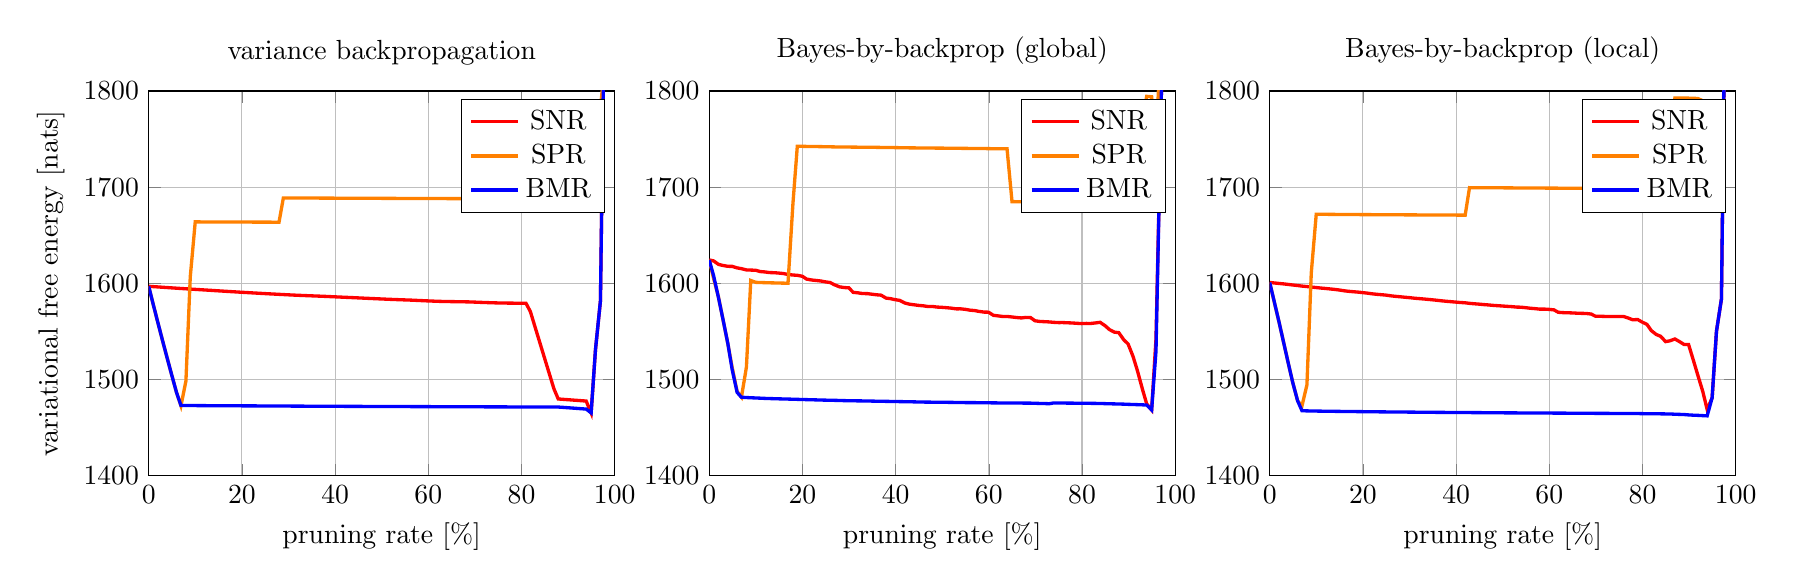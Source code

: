 % Recommended preamble:
\begin{tikzpicture}
\begin{groupplot}[group style={group size={3 by 1}, horizontal sep={1.2cm}}, width={7.5cm}]
    \nextgroupplot[xlabel={pruning rate [\%]}, ylabel={variational free energy [nats]}, title={variance backpropagation}, ymin={1400}, ymax={1800}, xmin={0}, xmax={100}, y tick label style={/pgf/number format/1000 sep={}}, grid={major}]
    \addplot[very thick, color={red}]
        table[row sep={\\}]
        {
            x  y  \\
            0.0  1596.941  \\
            0.932  1596.631  \\
            1.997  1596.278  \\
            2.929  1595.97  \\
            3.995  1595.619  \\
            4.927  1595.313  \\
            5.992  1594.965  \\
            6.924  1594.674  \\
            7.989  1594.349  \\
            8.921  1594.067  \\
            9.987  1593.744  \\
            10.919  1593.464  \\
            11.984  1593.144  \\
            12.916  1592.86  \\
            13.981  1592.529  \\
            14.913  1592.243  \\
            15.979  1591.917  \\
            16.911  1591.635  \\
            17.976  1591.316  \\
            18.908  1591.04  \\
            19.973  1590.738  \\
            20.905  1590.476  \\
            21.971  1590.178  \\
            22.903  1589.92  \\
            23.968  1589.625  \\
            24.9  1589.37  \\
            25.965  1589.093  \\
            26.897  1588.855  \\
            27.963  1588.585  \\
            28.895  1588.35  \\
            29.96  1588.084  \\
            30.892  1587.853  \\
            31.957  1587.619  \\
            32.889  1587.432  \\
            33.955  1587.221  \\
            34.887  1587.039  \\
            35.952  1586.835  \\
            36.884  1586.659  \\
            37.949  1586.444  \\
            38.881  1586.234  \\
            39.947  1585.997  \\
            40.879  1585.792  \\
            41.944  1585.559  \\
            42.876  1585.358  \\
            43.941  1585.128  \\
            44.874  1584.911  \\
            45.939  1584.667  \\
            46.871  1584.456  \\
            47.936  1584.218  \\
            48.868  1584.013  \\
            49.933  1583.782  \\
            50.999  1583.554  \\
            51.931  1583.363  \\
            52.996  1583.156  \\
            53.928  1582.985  \\
            54.993  1582.8  \\
            55.925  1582.648  \\
            56.991  1582.421  \\
            57.923  1582.201  \\
            58.988  1581.961  \\
            59.92  1581.762  \\
            60.985  1581.546  \\
            61.917  1581.369  \\
            62.983  1581.21  \\
            63.915  1581.124  \\
            64.98  1581.029  \\
            65.912  1580.951  \\
            66.977  1580.865  \\
            67.909  1580.794  \\
            68.975  1580.698  \\
            69.907  1580.507  \\
            70.972  1580.301  \\
            71.904  1580.132  \\
            72.969  1579.95  \\
            73.901  1579.8  \\
            74.967  1579.643  \\
            75.899  1579.562  \\
            76.964  1579.488  \\
            77.896  1579.433  \\
            78.961  1579.379  \\
            79.893  1579.341  \\
            80.959  1579.308  \\
            81.891  1570.821  \\
            82.956  1553.877  \\
            83.888  1539.063  \\
            84.953  1522.147  \\
            85.885  1507.357  \\
            86.951  1490.467  \\
            87.883  1479.823  \\
            88.948  1479.438  \\
            89.88  1479.101  \\
            90.945  1478.717  \\
            91.877  1478.38  \\
            92.943  1477.995  \\
            93.875  1477.659  \\
            94.94  1465.382  \\
            95.872  1531.049  \\
            96.937  1581.867  \\
            97.87  1919.055  \\
            98.935  3454.058  \\
        }
        ;
    \addlegendentry {SNR}
    \addplot[very thick, color={orange}]
        table[row sep={\\}]
        {
            x  y  \\
            0.0  1596.941  \\
            0.932  1578.924  \\
            1.997  1558.69  \\
            2.929  1541.299  \\
            3.995  1521.782  \\
            4.927  1505.017  \\
            5.992  1486.216  \\
            6.924  1472.823  \\
            7.989  1498.569  \\
            8.921  1606.788  \\
            9.987  1663.89  \\
            10.919  1663.874  \\
            11.984  1663.857  \\
            12.916  1663.841  \\
            13.981  1663.823  \\
            14.913  1663.808  \\
            15.979  1663.79  \\
            16.911  1663.774  \\
            17.976  1663.757  \\
            18.908  1663.741  \\
            19.973  1663.723  \\
            20.905  1663.708  \\
            21.971  1663.69  \\
            22.903  1663.673  \\
            23.968  1663.654  \\
            24.9  1663.637  \\
            25.965  1663.618  \\
            26.897  1663.601  \\
            27.963  1663.582  \\
            28.895  1688.772  \\
            29.96  1688.755  \\
            30.892  1688.739  \\
            31.957  1688.722  \\
            32.889  1688.706  \\
            33.955  1688.689  \\
            34.887  1688.671  \\
            35.952  1688.646  \\
            36.884  1688.625  \\
            37.949  1688.601  \\
            38.881  1688.579  \\
            39.947  1688.555  \\
            40.879  1688.535  \\
            41.944  1688.518  \\
            42.876  1688.504  \\
            43.941  1688.488  \\
            44.874  1688.473  \\
            45.939  1688.457  \\
            46.871  1688.443  \\
            47.936  1688.419  \\
            48.868  1688.397  \\
            49.933  1688.372  \\
            50.999  1688.347  \\
            51.931  1688.326  \\
            52.996  1688.301  \\
            53.928  1688.281  \\
            54.993  1688.26  \\
            55.925  1688.242  \\
            56.991  1688.22  \\
            57.923  1688.202  \\
            58.988  1688.181  \\
            59.92  1688.165  \\
            60.985  1688.151  \\
            61.917  1688.139  \\
            62.983  1688.125  \\
            63.915  1688.113  \\
            64.98  1688.099  \\
            65.912  1688.087  \\
            66.977  1688.072  \\
            67.909  1688.059  \\
            68.975  1688.044  \\
            69.907  1688.031  \\
            70.972  1688.016  \\
            71.904  1688.003  \\
            72.969  1687.976  \\
            73.901  1687.951  \\
            74.967  1687.923  \\
            75.899  1687.898  \\
            76.964  1687.87  \\
            77.896  1687.845  \\
            78.961  1687.818  \\
            79.893  1687.795  \\
            80.959  1687.768  \\
            81.891  1687.745  \\
            82.956  1687.719  \\
            83.888  1687.695  \\
            84.953  1687.664  \\
            85.885  1687.63  \\
            86.951  1687.591  \\
            87.883  1687.556  \\
            88.948  1687.517  \\
            89.88  1687.483  \\
            90.945  1777.377  \\
            91.877  1784.131  \\
            92.943  1783.746  \\
            93.875  1783.41  \\
            94.94  1783.025  \\
            95.872  1782.688  \\
            96.937  1782.304  \\
            97.87  1826.901  \\
            98.935  3995.399  \\
        }
        ;
    \addlegendentry {SPR}
    \addplot[very thick, color={blue}]
        table[row sep={\\}]
        {
            x  y  \\
            0.0  1596.941  \\
            0.932  1578.924  \\
            1.997  1558.69  \\
            2.929  1541.299  \\
            3.995  1521.782  \\
            4.927  1505.017  \\
            5.992  1486.216  \\
            6.924  1473.07  \\
            7.989  1473.031  \\
            8.921  1472.996  \\
            9.987  1472.957  \\
            10.919  1472.923  \\
            11.984  1472.884  \\
            12.916  1472.849  \\
            13.981  1472.825  \\
            14.913  1472.803  \\
            15.979  1472.778  \\
            16.911  1472.756  \\
            17.976  1472.731  \\
            18.908  1472.71  \\
            19.973  1472.685  \\
            20.905  1472.664  \\
            21.971  1472.64  \\
            22.903  1472.618  \\
            23.968  1472.594  \\
            24.9  1472.573  \\
            25.965  1472.546  \\
            26.897  1472.522  \\
            27.963  1472.493  \\
            28.895  1472.469  \\
            29.96  1472.44  \\
            30.892  1472.416  \\
            31.957  1472.388  \\
            32.889  1472.364  \\
            33.955  1472.338  \\
            34.887  1472.315  \\
            35.952  1472.288  \\
            36.884  1472.265  \\
            37.949  1472.238  \\
            38.881  1472.221  \\
            39.947  1472.202  \\
            40.879  1472.186  \\
            41.944  1472.166  \\
            42.876  1472.15  \\
            43.941  1472.13  \\
            44.874  1472.112  \\
            45.939  1472.091  \\
            46.871  1472.072  \\
            47.936  1472.051  \\
            48.868  1472.033  \\
            49.933  1472.012  \\
            50.999  1471.992  \\
            51.931  1471.977  \\
            52.996  1471.959  \\
            53.928  1471.943  \\
            54.993  1471.926  \\
            55.925  1471.91  \\
            56.991  1471.892  \\
            57.923  1471.877  \\
            58.988  1471.859  \\
            59.92  1471.843  \\
            60.985  1471.826  \\
            61.917  1471.81  \\
            62.983  1471.792  \\
            63.915  1471.777  \\
            64.98  1471.759  \\
            65.912  1471.744  \\
            66.977  1471.726  \\
            67.909  1471.711  \\
            68.975  1471.693  \\
            69.907  1471.679  \\
            70.972  1471.662  \\
            71.904  1471.648  \\
            72.969  1471.632  \\
            73.901  1471.617  \\
            74.967  1471.601  \\
            75.899  1471.587  \\
            76.964  1471.572  \\
            77.896  1471.559  \\
            78.961  1471.544  \\
            79.893  1471.531  \\
            80.959  1471.516  \\
            81.891  1471.503  \\
            82.956  1471.489  \\
            83.888  1471.477  \\
            84.953  1471.463  \\
            85.885  1471.451  \\
            86.951  1471.437  \\
            87.883  1471.425  \\
            88.948  1471.087  \\
            89.88  1470.75  \\
            90.945  1470.366  \\
            91.877  1470.029  \\
            92.943  1469.644  \\
            93.875  1469.308  \\
            94.94  1465.382  \\
            95.872  1531.049  \\
            96.937  1581.867  \\
            97.87  1919.055  \\
            98.935  3454.058  \\
        }
        ;
    \addlegendentry {BMR}
    \nextgroupplot[xlabel={pruning rate [\%]}, title={Bayes-by-backprop (global)}, ymin={1400}, ymax={1800}, xmin={0}, xmax={100}, y tick label style={/pgf/number format/1000 sep={}}, grid={major}]
    \addplot[very thick, color={red}]
        table[row sep={\\}]
        {
            x  y  \\
            0.0  1624.32  \\
            0.932  1623.384  \\
            1.997  1619.724  \\
            2.929  1618.632  \\
            3.995  1617.706  \\
            4.927  1617.649  \\
            5.992  1616.074  \\
            6.924  1615.264  \\
            7.989  1613.956  \\
            8.921  1613.799  \\
            9.987  1613.61  \\
            10.919  1612.277  \\
            11.984  1611.847  \\
            12.916  1611.223  \\
            13.981  1611.065  \\
            14.913  1610.703  \\
            15.979  1610.16  \\
            16.911  1609.229  \\
            17.976  1608.66  \\
            18.908  1608.367  \\
            19.973  1607.381  \\
            20.905  1604.437  \\
            21.971  1603.49  \\
            22.903  1603.008  \\
            23.968  1602.452  \\
            24.9  1601.584  \\
            25.965  1600.82  \\
            26.897  1598.479  \\
            27.963  1596.393  \\
            28.895  1595.686  \\
            29.96  1595.324  \\
            30.892  1590.676  \\
            31.957  1590.129  \\
            32.889  1589.414  \\
            33.955  1589.322  \\
            34.887  1588.726  \\
            35.952  1588.111  \\
            36.884  1587.721  \\
            37.949  1584.683  \\
            38.881  1584.109  \\
            39.947  1582.992  \\
            40.879  1582.316  \\
            41.944  1579.64  \\
            42.876  1578.438  \\
            43.941  1577.731  \\
            44.874  1577.128  \\
            45.939  1576.652  \\
            46.871  1575.964  \\
            47.936  1575.97  \\
            48.868  1575.365  \\
            49.933  1575.068  \\
            50.999  1574.668  \\
            51.931  1574.239  \\
            52.996  1573.505  \\
            53.928  1573.517  \\
            54.993  1572.978  \\
            55.925  1572.147  \\
            56.991  1571.689  \\
            57.923  1570.828  \\
            58.988  1570.132  \\
            59.92  1570.043  \\
            60.985  1566.777  \\
            61.917  1566.229  \\
            62.983  1565.568  \\
            63.915  1565.627  \\
            64.98  1565.05  \\
            65.912  1564.511  \\
            66.977  1564.049  \\
            67.909  1564.603  \\
            68.975  1564.371  \\
            69.907  1561.108  \\
            70.972  1560.397  \\
            71.904  1560.181  \\
            72.969  1559.907  \\
            73.901  1559.486  \\
            74.967  1559.209  \\
            75.899  1559.237  \\
            76.964  1559.012  \\
            77.896  1558.815  \\
            78.961  1558.45  \\
            79.893  1558.171  \\
            80.959  1558.371  \\
            81.891  1558.334  \\
            82.956  1558.903  \\
            83.888  1559.503  \\
            84.953  1555.984  \\
            85.885  1551.954  \\
            86.951  1549.258  \\
            87.883  1548.775  \\
            88.948  1541.443  \\
            89.88  1537.057  \\
            90.945  1524.137  \\
            91.877  1509.44  \\
            92.943  1490.407  \\
            93.875  1474.745  \\
            94.94  1468.419  \\
            95.872  1542.025  \\
            96.937  1775.178  \\
            97.87  2002.587  \\
            98.935  3456.079  \\
        }
        ;
    \addlegendentry {SNR}
    \addplot[very thick, color={orange}]
        table[row sep={\\}]
        {
            x  y  \\
            0.0  1624.32  \\
            0.932  1605.257  \\
            1.997  1585.727  \\
            2.929  1563.142  \\
            3.995  1537.49  \\
            4.927  1512.739  \\
            5.992  1487.674  \\
            6.924  1481.756  \\
            7.989  1513.062  \\
            8.921  1602.983  \\
            9.987  1601.051  \\
            10.919  1600.881  \\
            11.984  1600.728  \\
            12.916  1600.573  \\
            13.981  1600.46  \\
            14.913  1600.335  \\
            15.979  1600.219  \\
            16.911  1600.131  \\
            17.976  1683.347  \\
            18.908  1742.542  \\
            19.973  1742.429  \\
            20.905  1742.338  \\
            21.971  1742.267  \\
            22.903  1742.225  \\
            23.968  1742.103  \\
            24.9  1742.063  \\
            25.965  1741.935  \\
            26.897  1741.831  \\
            27.963  1741.771  \\
            28.895  1741.688  \\
            29.96  1741.663  \\
            30.892  1741.624  \\
            31.957  1741.557  \\
            32.889  1741.5  \\
            33.955  1741.449  \\
            34.887  1741.407  \\
            35.952  1741.381  \\
            36.884  1741.279  \\
            37.949  1741.24  \\
            38.881  1741.196  \\
            39.947  1741.108  \\
            40.879  1741.028  \\
            41.944  1740.957  \\
            42.876  1740.863  \\
            43.941  1740.81  \\
            44.874  1740.756  \\
            45.939  1740.717  \\
            46.871  1740.702  \\
            47.936  1740.631  \\
            48.868  1740.579  \\
            49.933  1740.55  \\
            50.999  1740.504  \\
            51.931  1740.467  \\
            52.996  1740.389  \\
            53.928  1740.354  \\
            54.993  1740.298  \\
            55.925  1740.248  \\
            56.991  1740.219  \\
            57.923  1740.154  \\
            58.988  1740.12  \\
            59.92  1740.053  \\
            60.985  1739.95  \\
            61.917  1739.929  \\
            62.983  1739.881  \\
            63.915  1739.804  \\
            64.98  1684.956  \\
            65.912  1684.896  \\
            66.977  1684.828  \\
            67.909  1684.792  \\
            68.975  1684.711  \\
            69.907  1684.627  \\
            70.972  1684.575  \\
            71.904  1684.531  \\
            72.969  1684.462  \\
            73.901  1684.417  \\
            74.967  1684.296  \\
            75.899  1684.206  \\
            76.964  1684.104  \\
            77.896  1684.023  \\
            78.961  1683.923  \\
            79.893  1683.832  \\
            80.959  1683.754  \\
            81.891  1786.419  \\
            82.956  1786.314  \\
            83.888  1786.19  \\
            84.953  1786.019  \\
            85.885  1785.819  \\
            86.951  1785.719  \\
            87.883  1785.504  \\
            88.948  1785.396  \\
            89.88  1785.234  \\
            90.945  1784.945  \\
            91.877  1784.784  \\
            92.943  1769.868  \\
            93.875  1794.381  \\
            94.94  1793.932  \\
            95.872  1744.182  \\
            96.937  1857.279  \\
            97.87  1820.483  \\
            98.935  3591.12  \\
        }
        ;
    \addlegendentry {SPR}
    \addplot[very thick, color={blue}]
        table[row sep={\\}]
        {
            x  y  \\
            0.0  1624.32  \\
            0.932  1608.253  \\
            1.997  1585.016  \\
            2.929  1563.259  \\
            3.995  1537.49  \\
            4.927  1510.373  \\
            5.992  1486.681  \\
            6.924  1481.621  \\
            7.989  1481.313  \\
            8.921  1481.091  \\
            9.987  1480.865  \\
            10.919  1480.671  \\
            11.984  1480.416  \\
            12.916  1480.261  \\
            13.981  1480.108  \\
            14.913  1479.967  \\
            15.979  1479.827  \\
            16.911  1479.713  \\
            17.976  1479.559  \\
            18.908  1479.426  \\
            19.973  1479.258  \\
            20.905  1479.14  \\
            21.971  1478.994  \\
            22.903  1478.879  \\
            23.968  1478.713  \\
            24.9  1478.608  \\
            25.965  1478.492  \\
            26.897  1478.401  \\
            27.963  1478.269  \\
            28.895  1478.111  \\
            29.96  1477.999  \\
            30.892  1477.925  \\
            31.957  1477.86  \\
            32.889  1477.803  \\
            33.955  1477.717  \\
            34.887  1477.612  \\
            35.952  1477.501  \\
            36.884  1477.43  \\
            37.949  1477.347  \\
            38.881  1477.266  \\
            39.947  1477.142  \\
            40.879  1477.094  \\
            41.944  1476.992  \\
            42.876  1476.937  \\
            43.941  1476.819  \\
            44.874  1476.711  \\
            45.939  1476.598  \\
            46.871  1476.546  \\
            47.936  1476.491  \\
            48.868  1476.441  \\
            49.933  1476.396  \\
            50.999  1476.336  \\
            51.931  1476.289  \\
            52.996  1476.201  \\
            53.928  1476.099  \\
            54.993  1476.06  \\
            55.925  1476.038  \\
            56.991  1476.002  \\
            57.923  1475.955  \\
            58.988  1475.932  \\
            59.92  1475.826  \\
            60.985  1475.783  \\
            61.917  1475.723  \\
            62.983  1475.706  \\
            63.915  1475.672  \\
            64.98  1475.634  \\
            65.912  1475.599  \\
            66.977  1475.556  \\
            67.909  1475.517  \\
            68.975  1475.484  \\
            69.907  1475.337  \\
            70.972  1475.173  \\
            71.904  1475.077  \\
            72.969  1474.888  \\
            73.901  1475.69  \\
            74.967  1475.627  \\
            75.899  1475.586  \\
            76.964  1475.52  \\
            77.896  1475.48  \\
            78.961  1475.447  \\
            79.893  1475.42  \\
            80.959  1475.321  \\
            81.891  1475.286  \\
            82.956  1475.214  \\
            83.888  1475.174  \\
            84.953  1474.969  \\
            85.885  1474.829  \\
            86.951  1474.711  \\
            87.883  1474.585  \\
            88.948  1474.444  \\
            89.88  1474.244  \\
            90.945  1474.095  \\
            91.877  1473.92  \\
            92.943  1473.725  \\
            93.875  1473.512  \\
            94.94  1468.419  \\
            95.872  1529.34  \\
            96.937  1775.178  \\
            97.87  2002.587  \\
            98.935  3456.079  \\
        }
        ;
    \addlegendentry {BMR}
    \nextgroupplot[xlabel={pruning rate [\%]}, title={Bayes-by-backprop (local)}, ymin={1400}, ymax={1800}, xmin={0}, xmax={100}, y tick label style={/pgf/number format/1000 sep={}}, grid={major}]
    \addplot[very thick, color={red}]
        table[row sep={\\}]
        {
            x  y  \\
            0.0  1600.935  \\
            0.932  1600.448  \\
            1.997  1599.897  \\
            2.929  1599.465  \\
            3.995  1598.884  \\
            4.927  1598.315  \\
            5.992  1597.747  \\
            6.924  1597.155  \\
            7.989  1596.681  \\
            8.921  1596.161  \\
            9.987  1595.635  \\
            10.919  1595.148  \\
            11.984  1594.684  \\
            12.916  1594.227  \\
            13.981  1593.669  \\
            14.913  1593.109  \\
            15.979  1592.277  \\
            16.911  1591.733  \\
            17.976  1591.295  \\
            18.908  1590.922  \\
            19.973  1590.362  \\
            20.905  1589.852  \\
            21.971  1589.14  \\
            22.903  1588.663  \\
            23.968  1588.204  \\
            24.9  1587.81  \\
            25.965  1587.055  \\
            26.897  1586.547  \\
            27.963  1586.072  \\
            28.895  1585.626  \\
            29.96  1585.156  \\
            30.892  1584.651  \\
            31.957  1584.189  \\
            32.889  1583.824  \\
            33.955  1583.353  \\
            34.887  1582.915  \\
            35.952  1582.374  \\
            36.884  1581.849  \\
            37.949  1581.342  \\
            38.881  1580.956  \\
            39.947  1580.517  \\
            40.879  1580.121  \\
            41.944  1579.803  \\
            42.876  1579.235  \\
            43.941  1578.761  \\
            44.874  1578.43  \\
            45.939  1577.928  \\
            46.871  1577.601  \\
            47.936  1577.108  \\
            48.868  1576.807  \\
            49.933  1576.457  \\
            50.999  1576.078  \\
            51.931  1575.816  \\
            52.996  1575.333  \\
            53.928  1575.218  \\
            54.993  1574.66  \\
            55.925  1574.133  \\
            56.991  1573.702  \\
            57.923  1573.193  \\
            58.988  1573.228  \\
            59.92  1572.943  \\
            60.985  1572.438  \\
            61.917  1569.935  \\
            62.983  1569.554  \\
            63.915  1569.46  \\
            64.98  1569.246  \\
            65.912  1568.988  \\
            66.977  1568.806  \\
            67.909  1568.709  \\
            68.975  1568.103  \\
            69.907  1565.824  \\
            70.972  1565.762  \\
            71.904  1565.631  \\
            72.969  1565.473  \\
            73.901  1565.638  \\
            74.967  1565.605  \\
            75.899  1565.64  \\
            76.964  1563.905  \\
            77.896  1562.135  \\
            78.961  1562.394  \\
            79.893  1559.823  \\
            80.959  1557.3  \\
            81.891  1550.868  \\
            82.956  1546.815  \\
            83.888  1544.994  \\
            84.953  1539.439  \\
            85.885  1540.277  \\
            86.951  1542.185  \\
            87.883  1539.613  \\
            88.948  1536.376  \\
            89.88  1536.48  \\
            90.945  1519.532  \\
            91.877  1504.426  \\
            92.943  1487.405  \\
            93.875  1468.846  \\
            94.94  1481.125  \\
            95.872  1550.21  \\
            96.937  1583.763  \\
            97.87  1965.679  \\
            98.935  4233.591  \\
        }
        ;
    \addlegendentry {SNR}
    \addplot[very thick, color={orange}]
        table[row sep={\\}]
        {
            x  y  \\
            0.0  1600.935  \\
            0.932  1581.538  \\
            1.997  1559.689  \\
            2.929  1540.024  \\
            3.995  1516.835  \\
            4.927  1497.36  \\
            5.992  1477.892  \\
            6.924  1472.525  \\
            7.989  1494.489  \\
            8.921  1610.786  \\
            9.987  1671.877  \\
            10.919  1671.818  \\
            11.984  1671.767  \\
            12.916  1671.719  \\
            13.981  1671.67  \\
            14.913  1671.641  \\
            15.979  1671.608  \\
            16.911  1671.57  \\
            17.976  1671.535  \\
            18.908  1671.497  \\
            19.973  1671.456  \\
            20.905  1671.429  \\
            21.971  1671.404  \\
            22.903  1671.381  \\
            23.968  1671.342  \\
            24.9  1671.323  \\
            25.965  1671.293  \\
            26.897  1671.277  \\
            27.963  1671.246  \\
            28.895  1671.22  \\
            29.96  1671.191  \\
            30.892  1671.168  \\
            31.957  1671.136  \\
            32.889  1671.112  \\
            33.955  1671.089  \\
            34.887  1671.066  \\
            35.952  1671.046  \\
            36.884  1671.029  \\
            37.949  1671.0  \\
            38.881  1670.983  \\
            39.947  1670.964  \\
            40.879  1670.923  \\
            41.944  1670.896  \\
            42.876  1699.47  \\
            43.941  1699.451  \\
            44.874  1699.428  \\
            45.939  1699.396  \\
            46.871  1699.376  \\
            47.936  1699.349  \\
            48.868  1699.328  \\
            49.933  1699.294  \\
            50.999  1699.263  \\
            51.931  1699.219  \\
            52.996  1699.199  \\
            53.928  1699.179  \\
            54.993  1699.145  \\
            55.925  1699.109  \\
            56.991  1699.072  \\
            57.923  1699.056  \\
            58.988  1699.029  \\
            59.92  1699.014  \\
            60.985  1698.987  \\
            61.917  1698.95  \\
            62.983  1698.915  \\
            63.915  1698.882  \\
            64.98  1698.83  \\
            65.912  1698.805  \\
            66.977  1698.78  \\
            67.909  1698.751  \\
            68.975  1698.724  \\
            69.907  1698.672  \\
            70.972  1698.622  \\
            71.904  1698.591  \\
            72.969  1698.56  \\
            73.901  1698.543  \\
            74.967  1698.492  \\
            75.899  1698.442  \\
            76.964  1698.359  \\
            77.896  1698.329  \\
            78.961  1698.303  \\
            79.893  1698.26  \\
            80.959  1698.213  \\
            81.891  1698.168  \\
            82.956  1698.133  \\
            83.888  1698.099  \\
            84.953  1698.034  \\
            85.885  1697.941  \\
            86.951  1792.731  \\
            87.883  1792.644  \\
            88.948  1792.584  \\
            89.88  1792.515  \\
            90.945  1792.366  \\
            91.877  1792.128  \\
            92.943  1789.772  \\
            93.875  1789.476  \\
            94.94  1771.16  \\
            95.872  1770.776  \\
            96.937  1750.683  \\
            97.87  1840.607  \\
            98.935  3729.631  \\
        }
        ;
    \addlegendentry {SPR}
    \addplot[very thick, color={blue}]
        table[row sep={\\}]
        {
            x  y  \\
            0.0  1600.935  \\
            0.932  1581.918  \\
            1.997  1559.962  \\
            2.929  1539.759  \\
            3.995  1516.835  \\
            4.927  1497.206  \\
            5.992  1477.892  \\
            6.924  1467.605  \\
            7.989  1467.446  \\
            8.921  1467.357  \\
            9.987  1467.251  \\
            10.919  1467.17  \\
            11.984  1467.099  \\
            12.916  1467.031  \\
            13.981  1466.971  \\
            14.913  1466.911  \\
            15.979  1466.838  \\
            16.911  1466.795  \\
            17.976  1466.743  \\
            18.908  1466.691  \\
            19.973  1466.635  \\
            20.905  1466.583  \\
            21.971  1466.52  \\
            22.903  1466.471  \\
            23.968  1466.429  \\
            24.9  1466.377  \\
            25.965  1466.336  \\
            26.897  1466.298  \\
            27.963  1466.259  \\
            28.895  1466.222  \\
            29.96  1466.17  \\
            30.892  1466.128  \\
            31.957  1466.089  \\
            32.889  1466.058  \\
            33.955  1466.024  \\
            34.887  1465.969  \\
            35.952  1465.904  \\
            36.884  1465.879  \\
            37.949  1465.845  \\
            38.881  1465.819  \\
            39.947  1465.772  \\
            40.879  1465.741  \\
            41.944  1465.712  \\
            42.876  1465.681  \\
            43.941  1465.65  \\
            44.874  1465.612  \\
            45.939  1465.583  \\
            46.871  1465.562  \\
            47.936  1465.521  \\
            48.868  1465.481  \\
            49.933  1465.419  \\
            50.999  1465.392  \\
            51.931  1465.371  \\
            52.996  1465.338  \\
            53.928  1465.316  \\
            54.993  1465.292  \\
            55.925  1465.273  \\
            56.991  1465.242  \\
            57.923  1465.223  \\
            58.988  1465.186  \\
            59.92  1465.169  \\
            60.985  1465.144  \\
            61.917  1465.117  \\
            62.983  1465.095  \\
            63.915  1465.068  \\
            64.98  1465.048  \\
            65.912  1465.031  \\
            66.977  1465.011  \\
            67.909  1464.988  \\
            68.975  1464.903  \\
            69.907  1464.886  \\
            70.972  1464.865  \\
            71.904  1464.849  \\
            72.969  1464.813  \\
            73.901  1464.803  \\
            74.967  1464.792  \\
            75.899  1464.761  \\
            76.964  1464.723  \\
            77.896  1464.715  \\
            78.961  1464.67  \\
            79.893  1464.585  \\
            80.959  1464.479  \\
            81.891  1464.474  \\
            82.956  1464.426  \\
            83.888  1464.369  \\
            84.953  1464.284  \\
            85.885  1464.232  \\
            86.951  1463.961  \\
            87.883  1463.811  \\
            88.948  1463.644  \\
            89.88  1463.255  \\
            90.945  1462.963  \\
            91.877  1462.788  \\
            92.943  1462.505  \\
            93.875  1462.284  \\
            94.94  1481.125  \\
            95.872  1550.21  \\
            96.937  1583.763  \\
            97.87  1965.679  \\
            98.935  4233.591  \\
        }
        ;
    \addlegendentry {BMR}
\end{groupplot}
\end{tikzpicture}
